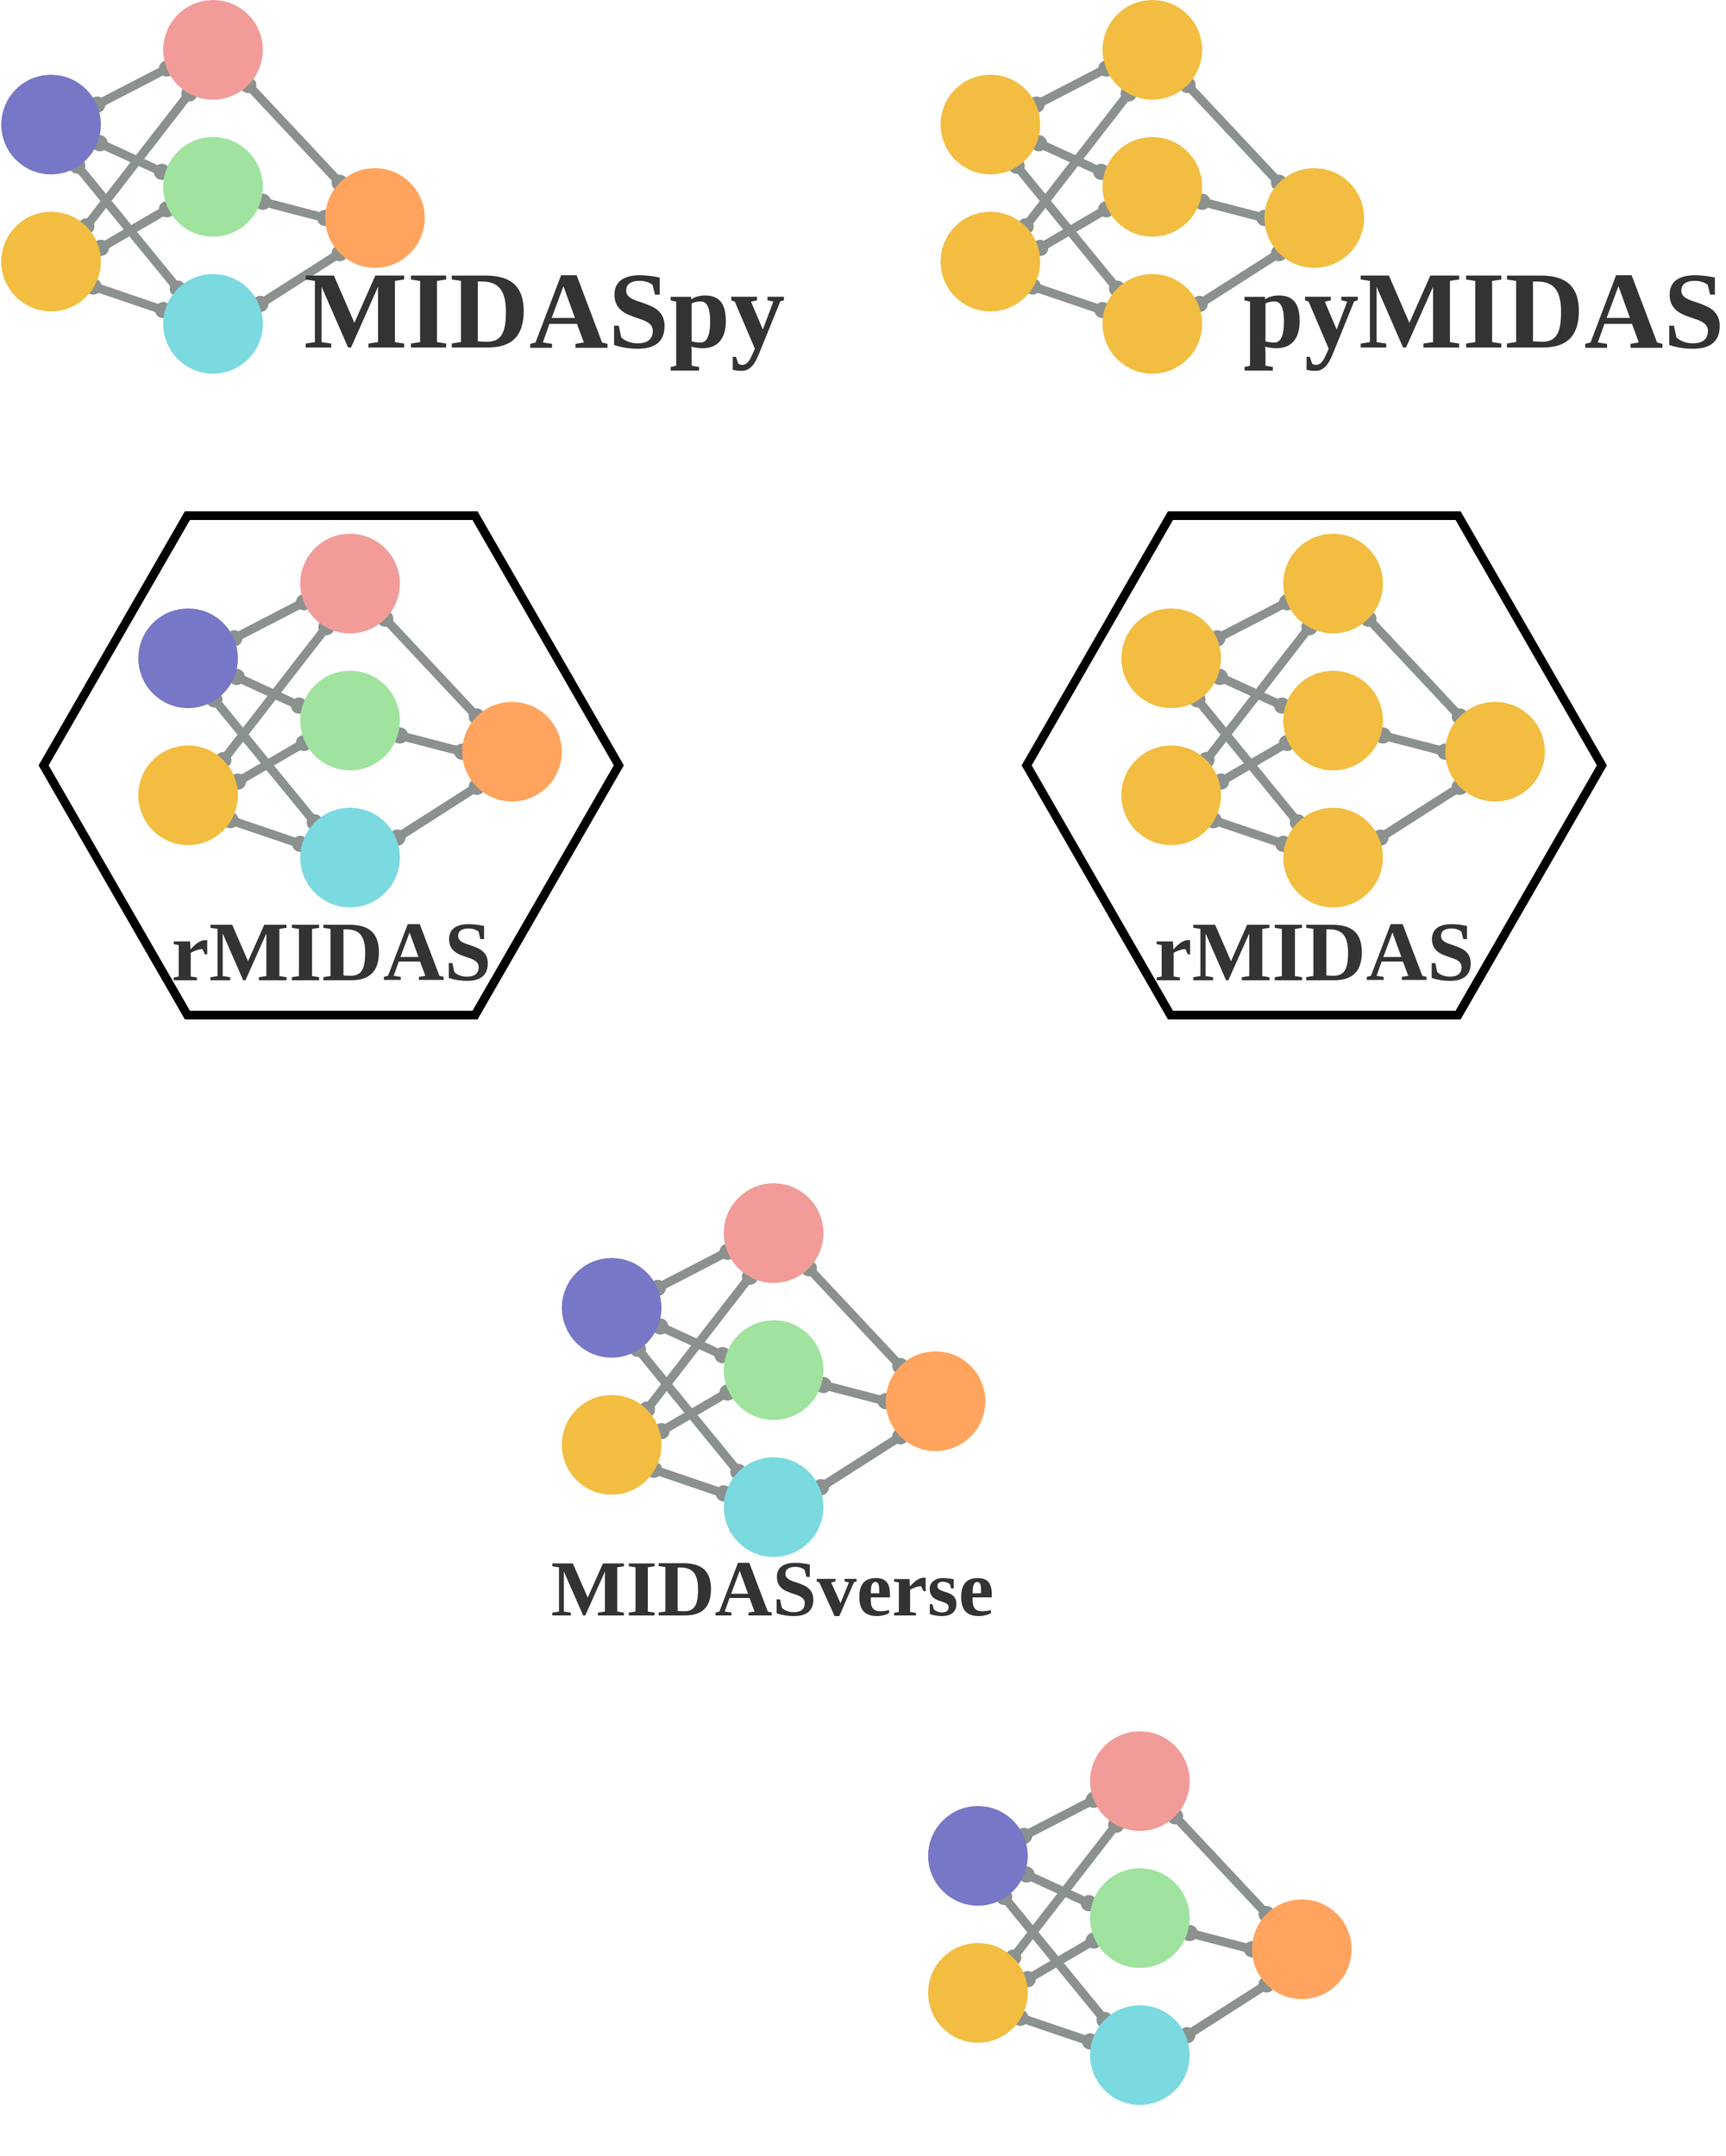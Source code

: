 <mxfile version="12.4.2" type="device" pages="1"><diagram id="gq_O7sFuViKUcxDhqL0e" name="Page-1"><mxGraphModel dx="1577" dy="1133" grid="1" gridSize="10" guides="1" tooltips="1" connect="1" arrows="1" fold="1" page="1" pageScale="1" pageWidth="1600" pageHeight="900" math="0" shadow="0" extFonts="Ubuntu^https://fonts.googleapis.com/css?family=Ubuntu"><root><mxCell id="0"/><mxCell id="1" parent="0"/><mxCell id="xFc_bxNcnocX2u_vFgAv-16" value="" style="rounded=0;whiteSpace=wrap;html=1;strokeColor=none;" vertex="1" parent="1"><mxGeometry x="289.67" y="1410" width="1019.13" height="360" as="geometry"/></mxCell><mxCell id="aTZ5-UfbHRdMZmEoNgiI-82" value="" style="shape=hexagon;perimeter=hexagonPerimeter2;whiteSpace=wrap;html=1;strokeWidth=7;fontSize=40;" parent="1" vertex="1"><mxGeometry x="959.13" y="454" width="461.75" height="401" as="geometry"/></mxCell><mxCell id="aTZ5-UfbHRdMZmEoNgiI-83" style="rounded=0;orthogonalLoop=1;jettySize=auto;html=1;exitX=1;exitY=1;exitDx=0;exitDy=0;entryX=0;entryY=0;entryDx=0;entryDy=0;endArrow=oval;endFill=1;startArrow=oval;startFill=1;strokeWidth=7;strokeColor=#8B918E;fillColor=#fff2cc;" parent="1" source="aTZ5-UfbHRdMZmEoNgiI-96" target="aTZ5-UfbHRdMZmEoNgiI-92" edge="1"><mxGeometry relative="1" as="geometry"/></mxCell><mxCell id="aTZ5-UfbHRdMZmEoNgiI-84" style="edgeStyle=none;rounded=0;orthogonalLoop=1;jettySize=auto;html=1;exitX=0.263;exitY=0.938;exitDx=0;exitDy=0;entryX=1;entryY=0;entryDx=0;entryDy=0;startArrow=oval;startFill=1;endArrow=oval;endFill=1;strokeWidth=7;strokeColor=#8B918E;fillColor=#fff2cc;exitPerimeter=0;" parent="1" source="aTZ5-UfbHRdMZmEoNgiI-96" target="aTZ5-UfbHRdMZmEoNgiI-89" edge="1"><mxGeometry relative="1" as="geometry"/></mxCell><mxCell id="aTZ5-UfbHRdMZmEoNgiI-85" style="edgeStyle=none;rounded=0;orthogonalLoop=1;jettySize=auto;html=1;exitX=0.963;exitY=0.3;exitDx=0;exitDy=0;entryX=0.038;entryY=0.688;entryDx=0;entryDy=0;startArrow=oval;startFill=1;endArrow=oval;endFill=1;strokeWidth=7;strokeColor=#8B918E;fillColor=#fff2cc;entryPerimeter=0;exitPerimeter=0;" parent="1" source="aTZ5-UfbHRdMZmEoNgiI-95" target="aTZ5-UfbHRdMZmEoNgiI-96" edge="1"><mxGeometry relative="1" as="geometry"/></mxCell><mxCell id="aTZ5-UfbHRdMZmEoNgiI-86" style="edgeStyle=none;rounded=0;orthogonalLoop=1;jettySize=auto;html=1;exitX=0;exitY=0;exitDx=0;exitDy=0;entryX=0.763;entryY=0.913;entryDx=0;entryDy=0;startArrow=oval;startFill=1;endArrow=oval;endFill=1;strokeWidth=7;strokeColor=#8B918E;fillColor=#fff2cc;entryPerimeter=0;" parent="1" source="aTZ5-UfbHRdMZmEoNgiI-93" target="aTZ5-UfbHRdMZmEoNgiI-95" edge="1"><mxGeometry relative="1" as="geometry"/></mxCell><mxCell id="aTZ5-UfbHRdMZmEoNgiI-87" style="edgeStyle=none;rounded=0;orthogonalLoop=1;jettySize=auto;html=1;exitX=1;exitY=0.363;exitDx=0;exitDy=0;entryX=0.038;entryY=0.725;entryDx=0;entryDy=0;startArrow=oval;startFill=1;endArrow=oval;endFill=1;strokeWidth=7;strokeColor=#8B918E;fillColor=#fff2cc;exitPerimeter=0;entryPerimeter=0;" parent="1" source="aTZ5-UfbHRdMZmEoNgiI-89" target="aTZ5-UfbHRdMZmEoNgiI-97" edge="1"><mxGeometry relative="1" as="geometry"/></mxCell><mxCell id="aTZ5-UfbHRdMZmEoNgiI-88" style="edgeStyle=none;rounded=0;orthogonalLoop=1;jettySize=auto;html=1;exitX=0.925;exitY=0.75;exitDx=0;exitDy=0;entryX=0;entryY=0.363;entryDx=0;entryDy=0;startArrow=oval;startFill=1;endArrow=oval;endFill=1;strokeWidth=7;strokeColor=#8B918E;fillColor=#fff2cc;exitPerimeter=0;entryPerimeter=0;" parent="1" source="aTZ5-UfbHRdMZmEoNgiI-89" target="aTZ5-UfbHRdMZmEoNgiI-93" edge="1"><mxGeometry relative="1" as="geometry"/></mxCell><mxCell id="aTZ5-UfbHRdMZmEoNgiI-89" value="" style="ellipse;whiteSpace=wrap;html=1;aspect=fixed;fillColor=#F2BD41;strokeColor=none;" parent="1" vertex="1"><mxGeometry x="1035.12" y="638.5" width="80" height="80" as="geometry"/></mxCell><mxCell id="aTZ5-UfbHRdMZmEoNgiI-90" style="edgeStyle=none;rounded=0;orthogonalLoop=1;jettySize=auto;html=1;exitX=0;exitY=0.5;exitDx=0;exitDy=0;entryX=1;entryY=0.65;entryDx=0;entryDy=0;startArrow=oval;startFill=1;endArrow=oval;endFill=1;strokeWidth=7;strokeColor=#8B918E;fillColor=#fff2cc;entryPerimeter=0;" parent="1" source="aTZ5-UfbHRdMZmEoNgiI-92" target="aTZ5-UfbHRdMZmEoNgiI-97" edge="1"><mxGeometry relative="1" as="geometry"/></mxCell><mxCell id="aTZ5-UfbHRdMZmEoNgiI-91" style="edgeStyle=none;rounded=0;orthogonalLoop=1;jettySize=auto;html=1;exitX=0;exitY=1;exitDx=0;exitDy=0;entryX=0.975;entryY=0.3;entryDx=0;entryDy=0;startArrow=oval;startFill=1;endArrow=oval;endFill=1;strokeWidth=7;strokeColor=#8B918E;entryPerimeter=0;" parent="1" source="aTZ5-UfbHRdMZmEoNgiI-92" target="aTZ5-UfbHRdMZmEoNgiI-93" edge="1"><mxGeometry relative="1" as="geometry"/></mxCell><mxCell id="aTZ5-UfbHRdMZmEoNgiI-92" value="" style="ellipse;whiteSpace=wrap;html=1;aspect=fixed;strokeColor=none;fillColor=#F2BD41;" parent="1" vertex="1"><mxGeometry x="1295.12" y="603.5" width="80" height="80" as="geometry"/></mxCell><mxCell id="aTZ5-UfbHRdMZmEoNgiI-93" value="" style="ellipse;whiteSpace=wrap;html=1;aspect=fixed;strokeColor=none;fillColor=#F2BD41;" parent="1" vertex="1"><mxGeometry x="1165.12" y="688.5" width="80" height="80" as="geometry"/></mxCell><mxCell id="aTZ5-UfbHRdMZmEoNgiI-94" style="edgeStyle=none;rounded=0;orthogonalLoop=1;jettySize=auto;html=1;exitX=0.988;exitY=0.688;exitDx=0;exitDy=0;entryX=-0.012;entryY=0.35;entryDx=0;entryDy=0;startArrow=oval;startFill=1;endArrow=oval;endFill=1;strokeColor=#8B918E;strokeWidth=7;entryPerimeter=0;exitPerimeter=0;" parent="1" source="aTZ5-UfbHRdMZmEoNgiI-95" target="aTZ5-UfbHRdMZmEoNgiI-97" edge="1"><mxGeometry relative="1" as="geometry"/></mxCell><mxCell id="aTZ5-UfbHRdMZmEoNgiI-95" value="" style="ellipse;whiteSpace=wrap;html=1;aspect=fixed;strokeColor=none;fillColor=#F2BD41;" parent="1" vertex="1"><mxGeometry x="1035.12" y="528.5" width="80" height="80" as="geometry"/></mxCell><mxCell id="aTZ5-UfbHRdMZmEoNgiI-96" value="" style="ellipse;whiteSpace=wrap;html=1;aspect=fixed;strokeColor=none;fillColor=#F2BD41;" parent="1" vertex="1"><mxGeometry x="1165.12" y="468.5" width="80" height="80" as="geometry"/></mxCell><mxCell id="aTZ5-UfbHRdMZmEoNgiI-97" value="" style="ellipse;whiteSpace=wrap;html=1;aspect=fixed;fillColor=#F2BD41;strokeColor=none;" parent="1" vertex="1"><mxGeometry x="1165.12" y="578.5" width="80" height="80" as="geometry"/></mxCell><mxCell id="aTZ5-UfbHRdMZmEoNgiI-98" value="rMIDAS" style="text;html=1;strokeColor=none;fillColor=none;align=center;verticalAlign=middle;whiteSpace=wrap;rounded=0;fontSize=68;fontStyle=1;fontColor=#333333;rotation=0;fontFamily=Ubuntu;FType=g;" parent="1" vertex="1"><mxGeometry x="1115" y="793.5" width="150" height="20" as="geometry"/></mxCell><mxCell id="aTZ5-UfbHRdMZmEoNgiI-99" value="" style="shape=hexagon;perimeter=hexagonPerimeter2;whiteSpace=wrap;html=1;strokeWidth=7;fontSize=40;" parent="1" vertex="1"><mxGeometry x="170" y="454" width="461.75" height="401" as="geometry"/></mxCell><mxCell id="aTZ5-UfbHRdMZmEoNgiI-100" style="rounded=0;orthogonalLoop=1;jettySize=auto;html=1;exitX=1;exitY=1;exitDx=0;exitDy=0;entryX=0;entryY=0;entryDx=0;entryDy=0;endArrow=oval;endFill=1;startArrow=oval;startFill=1;strokeWidth=7;strokeColor=#8B918E;fillColor=#fff2cc;" parent="1" source="aTZ5-UfbHRdMZmEoNgiI-113" target="aTZ5-UfbHRdMZmEoNgiI-109" edge="1"><mxGeometry relative="1" as="geometry"/></mxCell><mxCell id="aTZ5-UfbHRdMZmEoNgiI-101" style="edgeStyle=none;rounded=0;orthogonalLoop=1;jettySize=auto;html=1;exitX=0.263;exitY=0.938;exitDx=0;exitDy=0;entryX=1;entryY=0;entryDx=0;entryDy=0;startArrow=oval;startFill=1;endArrow=oval;endFill=1;strokeWidth=7;strokeColor=#8B918E;fillColor=#fff2cc;exitPerimeter=0;" parent="1" source="aTZ5-UfbHRdMZmEoNgiI-113" target="aTZ5-UfbHRdMZmEoNgiI-106" edge="1"><mxGeometry relative="1" as="geometry"/></mxCell><mxCell id="aTZ5-UfbHRdMZmEoNgiI-102" style="edgeStyle=none;rounded=0;orthogonalLoop=1;jettySize=auto;html=1;exitX=0.963;exitY=0.3;exitDx=0;exitDy=0;entryX=0.038;entryY=0.688;entryDx=0;entryDy=0;startArrow=oval;startFill=1;endArrow=oval;endFill=1;strokeWidth=7;strokeColor=#8B918E;fillColor=#fff2cc;entryPerimeter=0;exitPerimeter=0;" parent="1" source="aTZ5-UfbHRdMZmEoNgiI-112" target="aTZ5-UfbHRdMZmEoNgiI-113" edge="1"><mxGeometry relative="1" as="geometry"/></mxCell><mxCell id="aTZ5-UfbHRdMZmEoNgiI-103" style="edgeStyle=none;rounded=0;orthogonalLoop=1;jettySize=auto;html=1;exitX=0;exitY=0;exitDx=0;exitDy=0;entryX=0.763;entryY=0.913;entryDx=0;entryDy=0;startArrow=oval;startFill=1;endArrow=oval;endFill=1;strokeWidth=7;strokeColor=#8B918E;fillColor=#fff2cc;entryPerimeter=0;" parent="1" source="aTZ5-UfbHRdMZmEoNgiI-110" target="aTZ5-UfbHRdMZmEoNgiI-112" edge="1"><mxGeometry relative="1" as="geometry"/></mxCell><mxCell id="aTZ5-UfbHRdMZmEoNgiI-104" style="edgeStyle=none;rounded=0;orthogonalLoop=1;jettySize=auto;html=1;exitX=1;exitY=0.363;exitDx=0;exitDy=0;entryX=0.038;entryY=0.725;entryDx=0;entryDy=0;startArrow=oval;startFill=1;endArrow=oval;endFill=1;strokeWidth=7;strokeColor=#8B918E;fillColor=#fff2cc;exitPerimeter=0;entryPerimeter=0;" parent="1" source="aTZ5-UfbHRdMZmEoNgiI-106" target="aTZ5-UfbHRdMZmEoNgiI-114" edge="1"><mxGeometry relative="1" as="geometry"/></mxCell><mxCell id="aTZ5-UfbHRdMZmEoNgiI-105" style="edgeStyle=none;rounded=0;orthogonalLoop=1;jettySize=auto;html=1;exitX=0.925;exitY=0.75;exitDx=0;exitDy=0;entryX=0;entryY=0.363;entryDx=0;entryDy=0;startArrow=oval;startFill=1;endArrow=oval;endFill=1;strokeWidth=7;strokeColor=#8B918E;fillColor=#fff2cc;exitPerimeter=0;entryPerimeter=0;" parent="1" source="aTZ5-UfbHRdMZmEoNgiI-106" target="aTZ5-UfbHRdMZmEoNgiI-110" edge="1"><mxGeometry relative="1" as="geometry"/></mxCell><mxCell id="aTZ5-UfbHRdMZmEoNgiI-106" value="" style="ellipse;whiteSpace=wrap;html=1;aspect=fixed;fillColor=#F2BD41;strokeColor=none;" parent="1" vertex="1"><mxGeometry x="245.99" y="638.5" width="80" height="80" as="geometry"/></mxCell><mxCell id="aTZ5-UfbHRdMZmEoNgiI-107" style="edgeStyle=none;rounded=0;orthogonalLoop=1;jettySize=auto;html=1;exitX=0;exitY=0.5;exitDx=0;exitDy=0;entryX=1;entryY=0.65;entryDx=0;entryDy=0;startArrow=oval;startFill=1;endArrow=oval;endFill=1;strokeWidth=7;strokeColor=#8B918E;fillColor=#fff2cc;entryPerimeter=0;" parent="1" source="aTZ5-UfbHRdMZmEoNgiI-109" target="aTZ5-UfbHRdMZmEoNgiI-114" edge="1"><mxGeometry relative="1" as="geometry"/></mxCell><mxCell id="aTZ5-UfbHRdMZmEoNgiI-108" style="edgeStyle=none;rounded=0;orthogonalLoop=1;jettySize=auto;html=1;exitX=0;exitY=1;exitDx=0;exitDy=0;entryX=0.975;entryY=0.3;entryDx=0;entryDy=0;startArrow=oval;startFill=1;endArrow=oval;endFill=1;strokeWidth=7;strokeColor=#8B918E;entryPerimeter=0;" parent="1" source="aTZ5-UfbHRdMZmEoNgiI-109" target="aTZ5-UfbHRdMZmEoNgiI-110" edge="1"><mxGeometry relative="1" as="geometry"/></mxCell><mxCell id="aTZ5-UfbHRdMZmEoNgiI-109" value="" style="ellipse;whiteSpace=wrap;html=1;aspect=fixed;strokeColor=none;fillColor=#FFA45E;" parent="1" vertex="1"><mxGeometry x="505.99" y="603.5" width="80" height="80" as="geometry"/></mxCell><mxCell id="aTZ5-UfbHRdMZmEoNgiI-110" value="" style="ellipse;whiteSpace=wrap;html=1;aspect=fixed;strokeColor=none;fillColor=#7BD9E0;" parent="1" vertex="1"><mxGeometry x="375.99" y="688.5" width="80" height="80" as="geometry"/></mxCell><mxCell id="aTZ5-UfbHRdMZmEoNgiI-111" style="edgeStyle=none;rounded=0;orthogonalLoop=1;jettySize=auto;html=1;exitX=0.988;exitY=0.688;exitDx=0;exitDy=0;entryX=-0.012;entryY=0.35;entryDx=0;entryDy=0;startArrow=oval;startFill=1;endArrow=oval;endFill=1;strokeColor=#8B918E;strokeWidth=7;entryPerimeter=0;exitPerimeter=0;" parent="1" source="aTZ5-UfbHRdMZmEoNgiI-112" target="aTZ5-UfbHRdMZmEoNgiI-114" edge="1"><mxGeometry relative="1" as="geometry"/></mxCell><mxCell id="aTZ5-UfbHRdMZmEoNgiI-112" value="" style="ellipse;whiteSpace=wrap;html=1;aspect=fixed;strokeColor=none;fillColor=#7777C7;" parent="1" vertex="1"><mxGeometry x="245.99" y="528.5" width="80" height="80" as="geometry"/></mxCell><mxCell id="aTZ5-UfbHRdMZmEoNgiI-113" value="" style="ellipse;whiteSpace=wrap;html=1;aspect=fixed;strokeColor=none;fillColor=#F19C99;gradientColor=none;gradientDirection=east;" parent="1" vertex="1"><mxGeometry x="375.99" y="468.5" width="80" height="80" as="geometry"/></mxCell><mxCell id="aTZ5-UfbHRdMZmEoNgiI-114" value="" style="ellipse;whiteSpace=wrap;html=1;aspect=fixed;fillColor=#9FE39F;strokeColor=none;" parent="1" vertex="1"><mxGeometry x="375.99" y="578.5" width="80" height="80" as="geometry"/></mxCell><mxCell id="aTZ5-UfbHRdMZmEoNgiI-115" value="rMIDAS" style="text;html=1;strokeColor=none;fillColor=none;align=center;verticalAlign=middle;whiteSpace=wrap;rounded=0;fontSize=68;fontStyle=1;fontColor=#333333;rotation=0;fontFamily=Ubuntu;FType=g;" parent="1" vertex="1"><mxGeometry x="325.87" y="793.5" width="150" height="20" as="geometry"/></mxCell><mxCell id="aTZ5-UfbHRdMZmEoNgiI-116" style="rounded=0;orthogonalLoop=1;jettySize=auto;html=1;exitX=1;exitY=1;exitDx=0;exitDy=0;entryX=0;entryY=0;entryDx=0;entryDy=0;endArrow=oval;endFill=1;startArrow=oval;startFill=1;strokeWidth=7;strokeColor=#8B918E;fillColor=#fff2cc;" parent="1" source="aTZ5-UfbHRdMZmEoNgiI-129" target="aTZ5-UfbHRdMZmEoNgiI-125" edge="1"><mxGeometry relative="1" as="geometry"/></mxCell><mxCell id="aTZ5-UfbHRdMZmEoNgiI-117" style="edgeStyle=none;rounded=0;orthogonalLoop=1;jettySize=auto;html=1;exitX=0.263;exitY=0.938;exitDx=0;exitDy=0;entryX=1;entryY=0;entryDx=0;entryDy=0;startArrow=oval;startFill=1;endArrow=oval;endFill=1;strokeWidth=7;strokeColor=#8B918E;fillColor=#fff2cc;exitPerimeter=0;" parent="1" source="aTZ5-UfbHRdMZmEoNgiI-129" target="aTZ5-UfbHRdMZmEoNgiI-122" edge="1"><mxGeometry relative="1" as="geometry"/></mxCell><mxCell id="aTZ5-UfbHRdMZmEoNgiI-118" style="edgeStyle=none;rounded=0;orthogonalLoop=1;jettySize=auto;html=1;exitX=0.963;exitY=0.3;exitDx=0;exitDy=0;entryX=0.038;entryY=0.688;entryDx=0;entryDy=0;startArrow=oval;startFill=1;endArrow=oval;endFill=1;strokeWidth=7;strokeColor=#8B918E;fillColor=#fff2cc;entryPerimeter=0;exitPerimeter=0;" parent="1" source="aTZ5-UfbHRdMZmEoNgiI-128" target="aTZ5-UfbHRdMZmEoNgiI-129" edge="1"><mxGeometry relative="1" as="geometry"/></mxCell><mxCell id="aTZ5-UfbHRdMZmEoNgiI-119" style="edgeStyle=none;rounded=0;orthogonalLoop=1;jettySize=auto;html=1;exitX=0;exitY=0;exitDx=0;exitDy=0;entryX=0.763;entryY=0.913;entryDx=0;entryDy=0;startArrow=oval;startFill=1;endArrow=oval;endFill=1;strokeWidth=7;strokeColor=#8B918E;fillColor=#fff2cc;entryPerimeter=0;" parent="1" source="aTZ5-UfbHRdMZmEoNgiI-126" target="aTZ5-UfbHRdMZmEoNgiI-128" edge="1"><mxGeometry relative="1" as="geometry"/></mxCell><mxCell id="aTZ5-UfbHRdMZmEoNgiI-120" style="edgeStyle=none;rounded=0;orthogonalLoop=1;jettySize=auto;html=1;exitX=1;exitY=0.363;exitDx=0;exitDy=0;entryX=0.038;entryY=0.725;entryDx=0;entryDy=0;startArrow=oval;startFill=1;endArrow=oval;endFill=1;strokeWidth=7;strokeColor=#8B918E;fillColor=#fff2cc;exitPerimeter=0;entryPerimeter=0;" parent="1" source="aTZ5-UfbHRdMZmEoNgiI-122" target="aTZ5-UfbHRdMZmEoNgiI-130" edge="1"><mxGeometry relative="1" as="geometry"/></mxCell><mxCell id="aTZ5-UfbHRdMZmEoNgiI-121" style="edgeStyle=none;rounded=0;orthogonalLoop=1;jettySize=auto;html=1;exitX=0.925;exitY=0.75;exitDx=0;exitDy=0;entryX=0;entryY=0.363;entryDx=0;entryDy=0;startArrow=oval;startFill=1;endArrow=oval;endFill=1;strokeWidth=7;strokeColor=#8B918E;fillColor=#fff2cc;exitPerimeter=0;entryPerimeter=0;" parent="1" source="aTZ5-UfbHRdMZmEoNgiI-122" target="aTZ5-UfbHRdMZmEoNgiI-126" edge="1"><mxGeometry relative="1" as="geometry"/></mxCell><mxCell id="aTZ5-UfbHRdMZmEoNgiI-122" value="" style="ellipse;whiteSpace=wrap;html=1;aspect=fixed;fillColor=#F2BD41;strokeColor=none;" parent="1" vertex="1"><mxGeometry x="135.99" y="210" width="80" height="80" as="geometry"/></mxCell><mxCell id="aTZ5-UfbHRdMZmEoNgiI-123" style="edgeStyle=none;rounded=0;orthogonalLoop=1;jettySize=auto;html=1;exitX=0;exitY=0.5;exitDx=0;exitDy=0;entryX=1;entryY=0.65;entryDx=0;entryDy=0;startArrow=oval;startFill=1;endArrow=oval;endFill=1;strokeWidth=7;strokeColor=#8B918E;fillColor=#fff2cc;entryPerimeter=0;" parent="1" source="aTZ5-UfbHRdMZmEoNgiI-125" target="aTZ5-UfbHRdMZmEoNgiI-130" edge="1"><mxGeometry relative="1" as="geometry"/></mxCell><mxCell id="aTZ5-UfbHRdMZmEoNgiI-124" style="edgeStyle=none;rounded=0;orthogonalLoop=1;jettySize=auto;html=1;exitX=0;exitY=1;exitDx=0;exitDy=0;entryX=0.975;entryY=0.3;entryDx=0;entryDy=0;startArrow=oval;startFill=1;endArrow=oval;endFill=1;strokeWidth=7;strokeColor=#8B918E;entryPerimeter=0;" parent="1" source="aTZ5-UfbHRdMZmEoNgiI-125" target="aTZ5-UfbHRdMZmEoNgiI-126" edge="1"><mxGeometry relative="1" as="geometry"/></mxCell><mxCell id="aTZ5-UfbHRdMZmEoNgiI-125" value="" style="ellipse;whiteSpace=wrap;html=1;aspect=fixed;strokeColor=none;fillColor=#FFA45E;" parent="1" vertex="1"><mxGeometry x="395.99" y="175" width="80" height="80" as="geometry"/></mxCell><mxCell id="aTZ5-UfbHRdMZmEoNgiI-126" value="" style="ellipse;whiteSpace=wrap;html=1;aspect=fixed;strokeColor=none;fillColor=#7BD9E0;" parent="1" vertex="1"><mxGeometry x="265.99" y="260" width="80" height="80" as="geometry"/></mxCell><mxCell id="aTZ5-UfbHRdMZmEoNgiI-127" style="edgeStyle=none;rounded=0;orthogonalLoop=1;jettySize=auto;html=1;exitX=0.988;exitY=0.688;exitDx=0;exitDy=0;entryX=-0.012;entryY=0.35;entryDx=0;entryDy=0;startArrow=oval;startFill=1;endArrow=oval;endFill=1;strokeColor=#8B918E;strokeWidth=7;entryPerimeter=0;exitPerimeter=0;" parent="1" source="aTZ5-UfbHRdMZmEoNgiI-128" target="aTZ5-UfbHRdMZmEoNgiI-130" edge="1"><mxGeometry relative="1" as="geometry"/></mxCell><mxCell id="aTZ5-UfbHRdMZmEoNgiI-128" value="" style="ellipse;whiteSpace=wrap;html=1;aspect=fixed;strokeColor=none;fillColor=#7777C7;" parent="1" vertex="1"><mxGeometry x="135.99" y="100" width="80" height="80" as="geometry"/></mxCell><mxCell id="aTZ5-UfbHRdMZmEoNgiI-129" value="" style="ellipse;whiteSpace=wrap;html=1;aspect=fixed;strokeColor=none;fillColor=#F19C99;gradientColor=none;gradientDirection=east;" parent="1" vertex="1"><mxGeometry x="265.99" y="40" width="80" height="80" as="geometry"/></mxCell><mxCell id="aTZ5-UfbHRdMZmEoNgiI-130" value="" style="ellipse;whiteSpace=wrap;html=1;aspect=fixed;fillColor=#9FE39F;strokeColor=none;" parent="1" vertex="1"><mxGeometry x="265.99" y="150" width="80" height="80" as="geometry"/></mxCell><mxCell id="aTZ5-UfbHRdMZmEoNgiI-131" value="MIDASpy" style="text;html=1;strokeColor=none;fillColor=none;align=center;verticalAlign=middle;whiteSpace=wrap;rounded=0;fontSize=88;fontStyle=1;fontColor=#333333;rotation=0;fontFamily=Ubuntu;FType=g;" parent="1" vertex="1"><mxGeometry x="497" y="279" width="150" height="20" as="geometry"/></mxCell><mxCell id="aTZ5-UfbHRdMZmEoNgiI-135" style="rounded=0;orthogonalLoop=1;jettySize=auto;html=1;exitX=1;exitY=1;exitDx=0;exitDy=0;entryX=0;entryY=0;entryDx=0;entryDy=0;endArrow=oval;endFill=1;startArrow=oval;startFill=1;strokeWidth=7;strokeColor=#8B918E;fillColor=#fff2cc;" parent="1" source="aTZ5-UfbHRdMZmEoNgiI-148" target="aTZ5-UfbHRdMZmEoNgiI-144" edge="1"><mxGeometry relative="1" as="geometry"/></mxCell><mxCell id="aTZ5-UfbHRdMZmEoNgiI-136" style="edgeStyle=none;rounded=0;orthogonalLoop=1;jettySize=auto;html=1;exitX=0.263;exitY=0.938;exitDx=0;exitDy=0;entryX=1;entryY=0;entryDx=0;entryDy=0;startArrow=oval;startFill=1;endArrow=oval;endFill=1;strokeWidth=7;strokeColor=#8B918E;fillColor=#fff2cc;exitPerimeter=0;" parent="1" source="aTZ5-UfbHRdMZmEoNgiI-148" target="aTZ5-UfbHRdMZmEoNgiI-141" edge="1"><mxGeometry relative="1" as="geometry"/></mxCell><mxCell id="aTZ5-UfbHRdMZmEoNgiI-137" style="edgeStyle=none;rounded=0;orthogonalLoop=1;jettySize=auto;html=1;exitX=0.963;exitY=0.3;exitDx=0;exitDy=0;entryX=0.038;entryY=0.688;entryDx=0;entryDy=0;startArrow=oval;startFill=1;endArrow=oval;endFill=1;strokeWidth=7;strokeColor=#8B918E;fillColor=#fff2cc;entryPerimeter=0;exitPerimeter=0;" parent="1" source="aTZ5-UfbHRdMZmEoNgiI-147" target="aTZ5-UfbHRdMZmEoNgiI-148" edge="1"><mxGeometry relative="1" as="geometry"/></mxCell><mxCell id="aTZ5-UfbHRdMZmEoNgiI-138" style="edgeStyle=none;rounded=0;orthogonalLoop=1;jettySize=auto;html=1;exitX=0;exitY=0;exitDx=0;exitDy=0;entryX=0.763;entryY=0.913;entryDx=0;entryDy=0;startArrow=oval;startFill=1;endArrow=oval;endFill=1;strokeWidth=7;strokeColor=#8B918E;fillColor=#fff2cc;entryPerimeter=0;" parent="1" source="aTZ5-UfbHRdMZmEoNgiI-145" target="aTZ5-UfbHRdMZmEoNgiI-147" edge="1"><mxGeometry relative="1" as="geometry"/></mxCell><mxCell id="aTZ5-UfbHRdMZmEoNgiI-139" style="edgeStyle=none;rounded=0;orthogonalLoop=1;jettySize=auto;html=1;exitX=1;exitY=0.363;exitDx=0;exitDy=0;entryX=0.038;entryY=0.725;entryDx=0;entryDy=0;startArrow=oval;startFill=1;endArrow=oval;endFill=1;strokeWidth=7;strokeColor=#8B918E;fillColor=#fff2cc;exitPerimeter=0;entryPerimeter=0;" parent="1" source="aTZ5-UfbHRdMZmEoNgiI-141" target="aTZ5-UfbHRdMZmEoNgiI-149" edge="1"><mxGeometry relative="1" as="geometry"/></mxCell><mxCell id="aTZ5-UfbHRdMZmEoNgiI-140" style="edgeStyle=none;rounded=0;orthogonalLoop=1;jettySize=auto;html=1;exitX=0.925;exitY=0.75;exitDx=0;exitDy=0;entryX=0;entryY=0.363;entryDx=0;entryDy=0;startArrow=oval;startFill=1;endArrow=oval;endFill=1;strokeWidth=7;strokeColor=#8B918E;fillColor=#fff2cc;exitPerimeter=0;entryPerimeter=0;" parent="1" source="aTZ5-UfbHRdMZmEoNgiI-141" target="aTZ5-UfbHRdMZmEoNgiI-145" edge="1"><mxGeometry relative="1" as="geometry"/></mxCell><mxCell id="aTZ5-UfbHRdMZmEoNgiI-141" value="" style="ellipse;whiteSpace=wrap;html=1;aspect=fixed;fillColor=#F2BD41;strokeColor=none;" parent="1" vertex="1"><mxGeometry x="890" y="210" width="80" height="80" as="geometry"/></mxCell><mxCell id="aTZ5-UfbHRdMZmEoNgiI-142" style="edgeStyle=none;rounded=0;orthogonalLoop=1;jettySize=auto;html=1;exitX=0;exitY=0.5;exitDx=0;exitDy=0;entryX=1;entryY=0.65;entryDx=0;entryDy=0;startArrow=oval;startFill=1;endArrow=oval;endFill=1;strokeWidth=7;strokeColor=#8B918E;fillColor=#fff2cc;entryPerimeter=0;" parent="1" source="aTZ5-UfbHRdMZmEoNgiI-144" target="aTZ5-UfbHRdMZmEoNgiI-149" edge="1"><mxGeometry relative="1" as="geometry"/></mxCell><mxCell id="aTZ5-UfbHRdMZmEoNgiI-143" style="edgeStyle=none;rounded=0;orthogonalLoop=1;jettySize=auto;html=1;exitX=0;exitY=1;exitDx=0;exitDy=0;entryX=0.975;entryY=0.3;entryDx=0;entryDy=0;startArrow=oval;startFill=1;endArrow=oval;endFill=1;strokeWidth=7;strokeColor=#8B918E;entryPerimeter=0;" parent="1" source="aTZ5-UfbHRdMZmEoNgiI-144" target="aTZ5-UfbHRdMZmEoNgiI-145" edge="1"><mxGeometry relative="1" as="geometry"/></mxCell><mxCell id="aTZ5-UfbHRdMZmEoNgiI-144" value="" style="ellipse;whiteSpace=wrap;html=1;aspect=fixed;strokeColor=none;fillColor=#F2BD41;" parent="1" vertex="1"><mxGeometry x="1150" y="175" width="80" height="80" as="geometry"/></mxCell><mxCell id="aTZ5-UfbHRdMZmEoNgiI-145" value="" style="ellipse;whiteSpace=wrap;html=1;aspect=fixed;strokeColor=none;fillColor=#F2BD41;" parent="1" vertex="1"><mxGeometry x="1020" y="260" width="80" height="80" as="geometry"/></mxCell><mxCell id="aTZ5-UfbHRdMZmEoNgiI-146" style="edgeStyle=none;rounded=0;orthogonalLoop=1;jettySize=auto;html=1;exitX=0.988;exitY=0.688;exitDx=0;exitDy=0;entryX=-0.012;entryY=0.35;entryDx=0;entryDy=0;startArrow=oval;startFill=1;endArrow=oval;endFill=1;strokeColor=#8B918E;strokeWidth=7;entryPerimeter=0;exitPerimeter=0;" parent="1" source="aTZ5-UfbHRdMZmEoNgiI-147" target="aTZ5-UfbHRdMZmEoNgiI-149" edge="1"><mxGeometry relative="1" as="geometry"/></mxCell><mxCell id="aTZ5-UfbHRdMZmEoNgiI-147" value="" style="ellipse;whiteSpace=wrap;html=1;aspect=fixed;strokeColor=none;fillColor=#F2BD41;" parent="1" vertex="1"><mxGeometry x="890" y="100" width="80" height="80" as="geometry"/></mxCell><mxCell id="aTZ5-UfbHRdMZmEoNgiI-148" value="" style="ellipse;whiteSpace=wrap;html=1;aspect=fixed;strokeColor=none;fillColor=#F2BD41;gradientColor=none;gradientDirection=east;" parent="1" vertex="1"><mxGeometry x="1020" y="40" width="80" height="80" as="geometry"/></mxCell><mxCell id="aTZ5-UfbHRdMZmEoNgiI-149" value="" style="ellipse;whiteSpace=wrap;html=1;aspect=fixed;fillColor=#F2BD41;strokeColor=none;" parent="1" vertex="1"><mxGeometry x="1020" y="150" width="80" height="80" as="geometry"/></mxCell><mxCell id="aTZ5-UfbHRdMZmEoNgiI-150" value="pyMIDAS" style="text;html=1;strokeColor=none;fillColor=none;align=center;verticalAlign=middle;whiteSpace=wrap;rounded=0;fontSize=88;fontStyle=1;fontColor=#333333;rotation=0;fontFamily=Ubuntu;FType=g;" parent="1" vertex="1"><mxGeometry x="1251.01" y="279" width="150" height="20" as="geometry"/></mxCell><mxCell id="ku-KXqLZHu90IqBsVX5T-19" value="" style="group;container=1;" parent="1" vertex="1" connectable="0"><mxGeometry x="585.99" y="990" width="511.01" height="300" as="geometry"/></mxCell><mxCell id="ku-KXqLZHu90IqBsVX5T-8" style="edgeStyle=none;rounded=0;orthogonalLoop=1;jettySize=auto;html=1;exitX=0.925;exitY=0.75;exitDx=0;exitDy=0;entryX=0;entryY=0.363;entryDx=0;entryDy=0;startArrow=oval;startFill=1;endArrow=oval;endFill=1;strokeWidth=7;strokeColor=#8B918E;fillColor=#fff2cc;exitPerimeter=0;entryPerimeter=0;" parent="ku-KXqLZHu90IqBsVX5T-19" source="ku-KXqLZHu90IqBsVX5T-9" target="ku-KXqLZHu90IqBsVX5T-13" edge="1"><mxGeometry relative="1" as="geometry"/></mxCell><mxCell id="ku-KXqLZHu90IqBsVX5T-11" style="edgeStyle=none;rounded=0;orthogonalLoop=1;jettySize=auto;html=1;exitX=0;exitY=1;exitDx=0;exitDy=0;entryX=0.975;entryY=0.3;entryDx=0;entryDy=0;startArrow=oval;startFill=1;endArrow=oval;endFill=1;strokeWidth=7;strokeColor=#8B918E;entryPerimeter=0;" parent="ku-KXqLZHu90IqBsVX5T-19" source="ku-KXqLZHu90IqBsVX5T-12" target="ku-KXqLZHu90IqBsVX5T-13" edge="1"><mxGeometry relative="1" as="geometry"/></mxCell><mxCell id="ku-KXqLZHu90IqBsVX5T-6" style="edgeStyle=none;rounded=0;orthogonalLoop=1;jettySize=auto;html=1;exitX=0;exitY=0;exitDx=0;exitDy=0;entryX=0.763;entryY=0.913;entryDx=0;entryDy=0;startArrow=oval;startFill=1;endArrow=oval;endFill=1;strokeWidth=7;strokeColor=#8B918E;fillColor=#fff2cc;entryPerimeter=0;" parent="ku-KXqLZHu90IqBsVX5T-19" source="ku-KXqLZHu90IqBsVX5T-13" target="ku-KXqLZHu90IqBsVX5T-15" edge="1"><mxGeometry relative="1" as="geometry"/></mxCell><mxCell id="ku-KXqLZHu90IqBsVX5T-4" style="edgeStyle=none;rounded=0;orthogonalLoop=1;jettySize=auto;html=1;exitX=0.263;exitY=0.938;exitDx=0;exitDy=0;entryX=1;entryY=0;entryDx=0;entryDy=0;startArrow=oval;startFill=1;endArrow=oval;endFill=1;strokeWidth=7;strokeColor=#8B918E;fillColor=#fff2cc;exitPerimeter=0;" parent="ku-KXqLZHu90IqBsVX5T-19" source="ku-KXqLZHu90IqBsVX5T-16" target="ku-KXqLZHu90IqBsVX5T-9" edge="1"><mxGeometry relative="1" as="geometry"/></mxCell><mxCell id="ku-KXqLZHu90IqBsVX5T-3" style="rounded=0;orthogonalLoop=1;jettySize=auto;html=1;exitX=1;exitY=1;exitDx=0;exitDy=0;entryX=0;entryY=0;entryDx=0;entryDy=0;endArrow=oval;endFill=1;startArrow=oval;startFill=1;strokeWidth=7;strokeColor=#8B918E;fillColor=#fff2cc;" parent="ku-KXqLZHu90IqBsVX5T-19" source="ku-KXqLZHu90IqBsVX5T-16" target="ku-KXqLZHu90IqBsVX5T-12" edge="1"><mxGeometry relative="1" as="geometry"/></mxCell><mxCell id="ku-KXqLZHu90IqBsVX5T-5" style="edgeStyle=none;rounded=0;orthogonalLoop=1;jettySize=auto;html=1;exitX=0.963;exitY=0.3;exitDx=0;exitDy=0;entryX=0.038;entryY=0.688;entryDx=0;entryDy=0;startArrow=oval;startFill=1;endArrow=oval;endFill=1;strokeWidth=7;strokeColor=#8B918E;fillColor=#fff2cc;entryPerimeter=0;exitPerimeter=0;" parent="ku-KXqLZHu90IqBsVX5T-19" source="ku-KXqLZHu90IqBsVX5T-15" target="ku-KXqLZHu90IqBsVX5T-16" edge="1"><mxGeometry relative="1" as="geometry"/></mxCell><mxCell id="ku-KXqLZHu90IqBsVX5T-7" style="edgeStyle=none;rounded=0;orthogonalLoop=1;jettySize=auto;html=1;exitX=1;exitY=0.363;exitDx=0;exitDy=0;entryX=0.038;entryY=0.725;entryDx=0;entryDy=0;startArrow=oval;startFill=1;endArrow=oval;endFill=1;strokeWidth=7;strokeColor=#8B918E;fillColor=#fff2cc;exitPerimeter=0;entryPerimeter=0;" parent="ku-KXqLZHu90IqBsVX5T-19" source="ku-KXqLZHu90IqBsVX5T-9" target="ku-KXqLZHu90IqBsVX5T-17" edge="1"><mxGeometry relative="1" as="geometry"/></mxCell><mxCell id="ku-KXqLZHu90IqBsVX5T-10" style="edgeStyle=none;rounded=0;orthogonalLoop=1;jettySize=auto;html=1;exitX=0;exitY=0.5;exitDx=0;exitDy=0;entryX=1;entryY=0.65;entryDx=0;entryDy=0;startArrow=oval;startFill=1;endArrow=oval;endFill=1;strokeWidth=7;strokeColor=#8B918E;fillColor=#fff2cc;entryPerimeter=0;" parent="ku-KXqLZHu90IqBsVX5T-19" source="ku-KXqLZHu90IqBsVX5T-12" target="ku-KXqLZHu90IqBsVX5T-17" edge="1"><mxGeometry relative="1" as="geometry"/></mxCell><mxCell id="ku-KXqLZHu90IqBsVX5T-14" style="edgeStyle=none;rounded=0;orthogonalLoop=1;jettySize=auto;html=1;exitX=0.988;exitY=0.688;exitDx=0;exitDy=0;entryX=-0.012;entryY=0.35;entryDx=0;entryDy=0;startArrow=oval;startFill=1;endArrow=oval;endFill=1;strokeColor=#8B918E;strokeWidth=7;entryPerimeter=0;exitPerimeter=0;" parent="ku-KXqLZHu90IqBsVX5T-19" source="ku-KXqLZHu90IqBsVX5T-15" target="ku-KXqLZHu90IqBsVX5T-17" edge="1"><mxGeometry relative="1" as="geometry"/></mxCell><mxCell id="ku-KXqLZHu90IqBsVX5T-9" value="" style="ellipse;whiteSpace=wrap;html=1;aspect=fixed;fillColor=#F2BD41;strokeColor=none;" parent="ku-KXqLZHu90IqBsVX5T-19" vertex="1"><mxGeometry y="170" width="80" height="80" as="geometry"/></mxCell><mxCell id="ku-KXqLZHu90IqBsVX5T-12" value="" style="ellipse;whiteSpace=wrap;html=1;aspect=fixed;strokeColor=none;fillColor=#FFA45E;" parent="ku-KXqLZHu90IqBsVX5T-19" vertex="1"><mxGeometry x="260" y="135" width="80" height="80" as="geometry"/></mxCell><mxCell id="ku-KXqLZHu90IqBsVX5T-13" value="" style="ellipse;whiteSpace=wrap;html=1;aspect=fixed;strokeColor=none;fillColor=#7BD9E0;" parent="ku-KXqLZHu90IqBsVX5T-19" vertex="1"><mxGeometry x="130" y="220" width="80" height="80" as="geometry"/></mxCell><mxCell id="ku-KXqLZHu90IqBsVX5T-15" value="" style="ellipse;whiteSpace=wrap;html=1;aspect=fixed;strokeColor=none;fillColor=#7777C7;" parent="ku-KXqLZHu90IqBsVX5T-19" vertex="1"><mxGeometry y="60" width="80" height="80" as="geometry"/></mxCell><mxCell id="ku-KXqLZHu90IqBsVX5T-16" value="" style="ellipse;whiteSpace=wrap;html=1;aspect=fixed;strokeColor=none;fillColor=#F19C99;gradientColor=none;gradientDirection=east;" parent="ku-KXqLZHu90IqBsVX5T-19" vertex="1"><mxGeometry x="130" width="80" height="80" as="geometry"/></mxCell><mxCell id="ku-KXqLZHu90IqBsVX5T-17" value="" style="ellipse;whiteSpace=wrap;html=1;aspect=fixed;fillColor=#9FE39F;strokeColor=none;" parent="ku-KXqLZHu90IqBsVX5T-19" vertex="1"><mxGeometry x="130" y="110" width="80" height="80" as="geometry"/></mxCell><mxCell id="ku-KXqLZHu90IqBsVX5T-1" value="MIDASverse" style="text;html=1;strokeColor=none;fillColor=none;align=center;verticalAlign=middle;whiteSpace=wrap;rounded=0;fontSize=64;fontStyle=1;fontColor=#333333;rotation=0;fontFamily=Ubuntu;FType=g;" parent="1" vertex="1"><mxGeometry x="680" y="1306" width="150" height="20" as="geometry"/></mxCell><mxCell id="xFc_bxNcnocX2u_vFgAv-1" style="edgeStyle=none;rounded=0;orthogonalLoop=1;jettySize=auto;html=1;exitX=0.925;exitY=0.75;exitDx=0;exitDy=0;entryX=0;entryY=0.363;entryDx=0;entryDy=0;startArrow=oval;startFill=1;endArrow=oval;endFill=1;strokeWidth=7;strokeColor=#8B918E;fillColor=#fff2cc;exitPerimeter=0;entryPerimeter=0;" edge="1" parent="1" source="xFc_bxNcnocX2u_vFgAv-10" target="xFc_bxNcnocX2u_vFgAv-12"><mxGeometry relative="1" as="geometry"/></mxCell><mxCell id="xFc_bxNcnocX2u_vFgAv-2" style="edgeStyle=none;rounded=0;orthogonalLoop=1;jettySize=auto;html=1;exitX=0;exitY=1;exitDx=0;exitDy=0;entryX=0.975;entryY=0.3;entryDx=0;entryDy=0;startArrow=oval;startFill=1;endArrow=oval;endFill=1;strokeWidth=7;strokeColor=#8B918E;entryPerimeter=0;" edge="1" parent="1" source="xFc_bxNcnocX2u_vFgAv-11" target="xFc_bxNcnocX2u_vFgAv-12"><mxGeometry relative="1" as="geometry"/></mxCell><mxCell id="xFc_bxNcnocX2u_vFgAv-3" style="edgeStyle=none;rounded=0;orthogonalLoop=1;jettySize=auto;html=1;exitX=0;exitY=0;exitDx=0;exitDy=0;entryX=0.763;entryY=0.913;entryDx=0;entryDy=0;startArrow=oval;startFill=1;endArrow=oval;endFill=1;strokeWidth=7;strokeColor=#8B918E;fillColor=#fff2cc;entryPerimeter=0;" edge="1" parent="1" source="xFc_bxNcnocX2u_vFgAv-12" target="xFc_bxNcnocX2u_vFgAv-13"><mxGeometry relative="1" as="geometry"/></mxCell><mxCell id="xFc_bxNcnocX2u_vFgAv-4" style="edgeStyle=none;rounded=0;orthogonalLoop=1;jettySize=auto;html=1;exitX=0.263;exitY=0.938;exitDx=0;exitDy=0;entryX=1;entryY=0;entryDx=0;entryDy=0;startArrow=oval;startFill=1;endArrow=oval;endFill=1;strokeWidth=7;strokeColor=#8B918E;fillColor=#fff2cc;exitPerimeter=0;" edge="1" parent="1" source="xFc_bxNcnocX2u_vFgAv-14" target="xFc_bxNcnocX2u_vFgAv-10"><mxGeometry relative="1" as="geometry"/></mxCell><mxCell id="xFc_bxNcnocX2u_vFgAv-5" style="rounded=0;orthogonalLoop=1;jettySize=auto;html=1;exitX=1;exitY=1;exitDx=0;exitDy=0;entryX=0;entryY=0;entryDx=0;entryDy=0;endArrow=oval;endFill=1;startArrow=oval;startFill=1;strokeWidth=7;strokeColor=#8B918E;fillColor=#fff2cc;" edge="1" parent="1" source="xFc_bxNcnocX2u_vFgAv-14" target="xFc_bxNcnocX2u_vFgAv-11"><mxGeometry relative="1" as="geometry"/></mxCell><mxCell id="xFc_bxNcnocX2u_vFgAv-6" style="edgeStyle=none;rounded=0;orthogonalLoop=1;jettySize=auto;html=1;exitX=0.963;exitY=0.3;exitDx=0;exitDy=0;entryX=0.038;entryY=0.688;entryDx=0;entryDy=0;startArrow=oval;startFill=1;endArrow=oval;endFill=1;strokeWidth=7;strokeColor=#8B918E;fillColor=#fff2cc;entryPerimeter=0;exitPerimeter=0;" edge="1" parent="1" source="xFc_bxNcnocX2u_vFgAv-13" target="xFc_bxNcnocX2u_vFgAv-14"><mxGeometry relative="1" as="geometry"/></mxCell><mxCell id="xFc_bxNcnocX2u_vFgAv-7" style="edgeStyle=none;rounded=0;orthogonalLoop=1;jettySize=auto;html=1;exitX=1;exitY=0.363;exitDx=0;exitDy=0;entryX=0.038;entryY=0.725;entryDx=0;entryDy=0;startArrow=oval;startFill=1;endArrow=oval;endFill=1;strokeWidth=7;strokeColor=#8B918E;fillColor=#fff2cc;exitPerimeter=0;entryPerimeter=0;" edge="1" parent="1" source="xFc_bxNcnocX2u_vFgAv-10" target="xFc_bxNcnocX2u_vFgAv-15"><mxGeometry relative="1" as="geometry"/></mxCell><mxCell id="xFc_bxNcnocX2u_vFgAv-8" style="edgeStyle=none;rounded=0;orthogonalLoop=1;jettySize=auto;html=1;exitX=0;exitY=0.5;exitDx=0;exitDy=0;entryX=1;entryY=0.65;entryDx=0;entryDy=0;startArrow=oval;startFill=1;endArrow=oval;endFill=1;strokeWidth=7;strokeColor=#8B918E;fillColor=#fff2cc;entryPerimeter=0;" edge="1" parent="1" source="xFc_bxNcnocX2u_vFgAv-11" target="xFc_bxNcnocX2u_vFgAv-15"><mxGeometry relative="1" as="geometry"/></mxCell><mxCell id="xFc_bxNcnocX2u_vFgAv-9" style="edgeStyle=none;rounded=0;orthogonalLoop=1;jettySize=auto;html=1;exitX=0.988;exitY=0.688;exitDx=0;exitDy=0;entryX=-0.012;entryY=0.35;entryDx=0;entryDy=0;startArrow=oval;startFill=1;endArrow=oval;endFill=1;strokeColor=#8B918E;strokeWidth=7;entryPerimeter=0;exitPerimeter=0;" edge="1" parent="1" source="xFc_bxNcnocX2u_vFgAv-13" target="xFc_bxNcnocX2u_vFgAv-15"><mxGeometry relative="1" as="geometry"/></mxCell><mxCell id="xFc_bxNcnocX2u_vFgAv-10" value="" style="ellipse;whiteSpace=wrap;html=1;aspect=fixed;fillColor=#F2BD41;strokeColor=none;" vertex="1" parent="1"><mxGeometry x="880" y="1600" width="80" height="80" as="geometry"/></mxCell><mxCell id="xFc_bxNcnocX2u_vFgAv-11" value="" style="ellipse;whiteSpace=wrap;html=1;aspect=fixed;strokeColor=none;fillColor=#FFA45E;" vertex="1" parent="1"><mxGeometry x="1140" y="1565" width="80" height="80" as="geometry"/></mxCell><mxCell id="xFc_bxNcnocX2u_vFgAv-12" value="" style="ellipse;whiteSpace=wrap;html=1;aspect=fixed;strokeColor=none;fillColor=#7BD9E0;" vertex="1" parent="1"><mxGeometry x="1010" y="1650" width="80" height="80" as="geometry"/></mxCell><mxCell id="xFc_bxNcnocX2u_vFgAv-13" value="" style="ellipse;whiteSpace=wrap;html=1;aspect=fixed;strokeColor=none;fillColor=#7777C7;" vertex="1" parent="1"><mxGeometry x="880" y="1490" width="80" height="80" as="geometry"/></mxCell><mxCell id="xFc_bxNcnocX2u_vFgAv-14" value="" style="ellipse;whiteSpace=wrap;html=1;aspect=fixed;strokeColor=none;fillColor=#F19C99;gradientColor=none;gradientDirection=east;" vertex="1" parent="1"><mxGeometry x="1010" y="1430" width="80" height="80" as="geometry"/></mxCell><mxCell id="xFc_bxNcnocX2u_vFgAv-15" value="" style="ellipse;whiteSpace=wrap;html=1;aspect=fixed;fillColor=#9FE39F;strokeColor=none;" vertex="1" parent="1"><mxGeometry x="1010" y="1540" width="80" height="80" as="geometry"/></mxCell></root></mxGraphModel></diagram></mxfile>